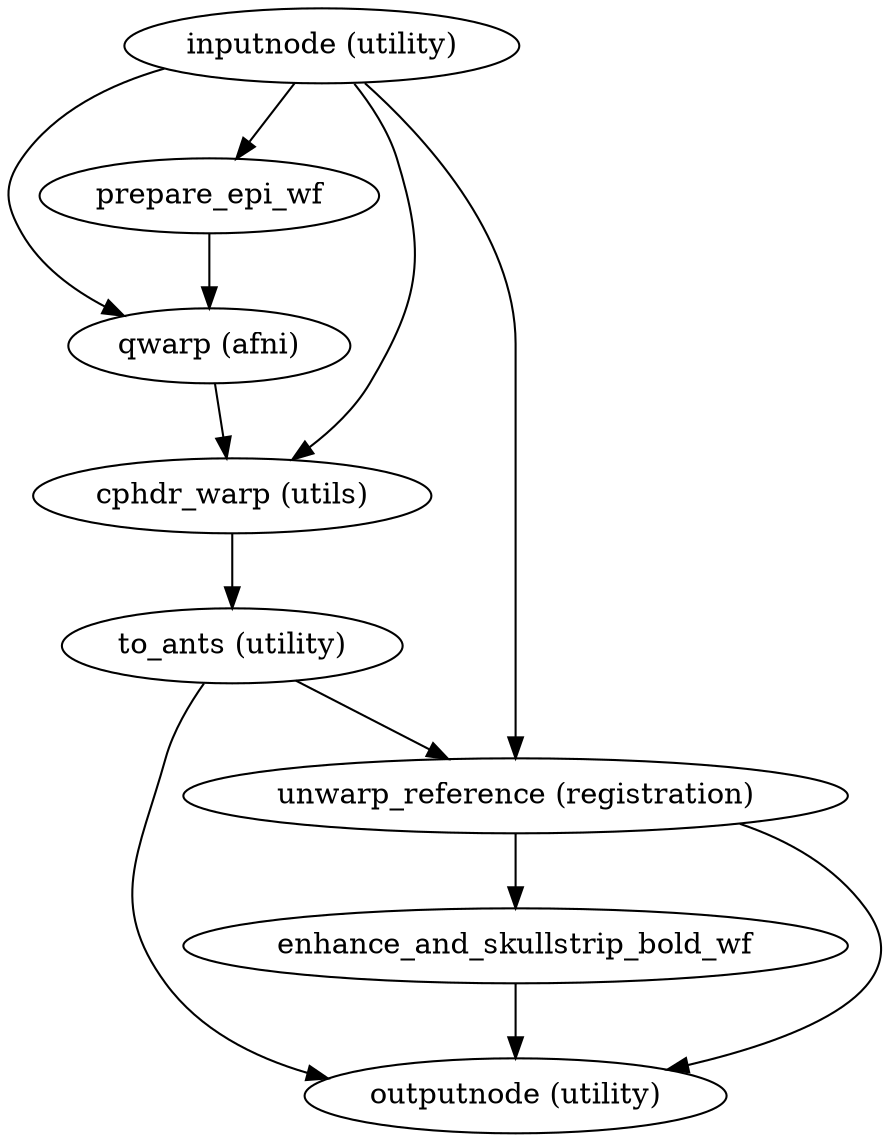 strict digraph  {
"inputnode (utility)";
"qwarp (afni)";
"cphdr_warp (utils)";
prepare_epi_wf;
"unwarp_reference (registration)";
"to_ants (utility)";
"outputnode (utility)";
enhance_and_skullstrip_bold_wf;
"inputnode (utility)" -> "qwarp (afni)";
"inputnode (utility)" -> "cphdr_warp (utils)";
"inputnode (utility)" -> prepare_epi_wf;
"inputnode (utility)" -> "unwarp_reference (registration)";
"qwarp (afni)" -> "cphdr_warp (utils)";
"cphdr_warp (utils)" -> "to_ants (utility)";
prepare_epi_wf -> "qwarp (afni)";
"unwarp_reference (registration)" -> enhance_and_skullstrip_bold_wf;
"unwarp_reference (registration)" -> "outputnode (utility)";
"to_ants (utility)" -> "unwarp_reference (registration)";
"to_ants (utility)" -> "outputnode (utility)";
enhance_and_skullstrip_bold_wf -> "outputnode (utility)";
}
